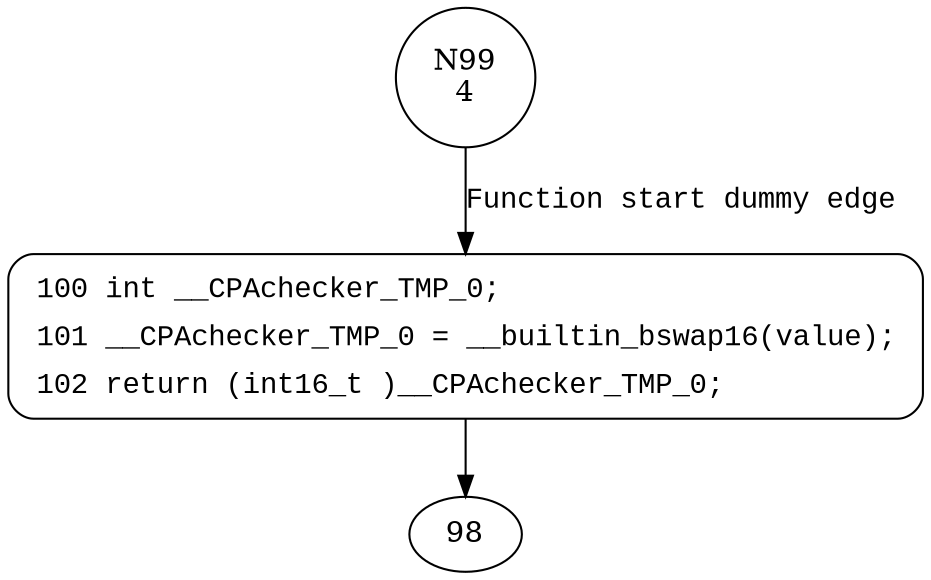 digraph __REVSH {
99 [shape="circle" label="N99\n4"]
100 [shape="circle" label="N100\n3"]
100 [style="filled,bold" penwidth="1" fillcolor="white" fontname="Courier New" shape="Mrecord" label=<<table border="0" cellborder="0" cellpadding="3" bgcolor="white"><tr><td align="right">100</td><td align="left">int __CPAchecker_TMP_0;</td></tr><tr><td align="right">101</td><td align="left">__CPAchecker_TMP_0 = __builtin_bswap16(value);</td></tr><tr><td align="right">102</td><td align="left">return (int16_t )__CPAchecker_TMP_0;</td></tr></table>>]
100 -> 98[label=""]
99 -> 100 [label="Function start dummy edge" fontname="Courier New"]
}